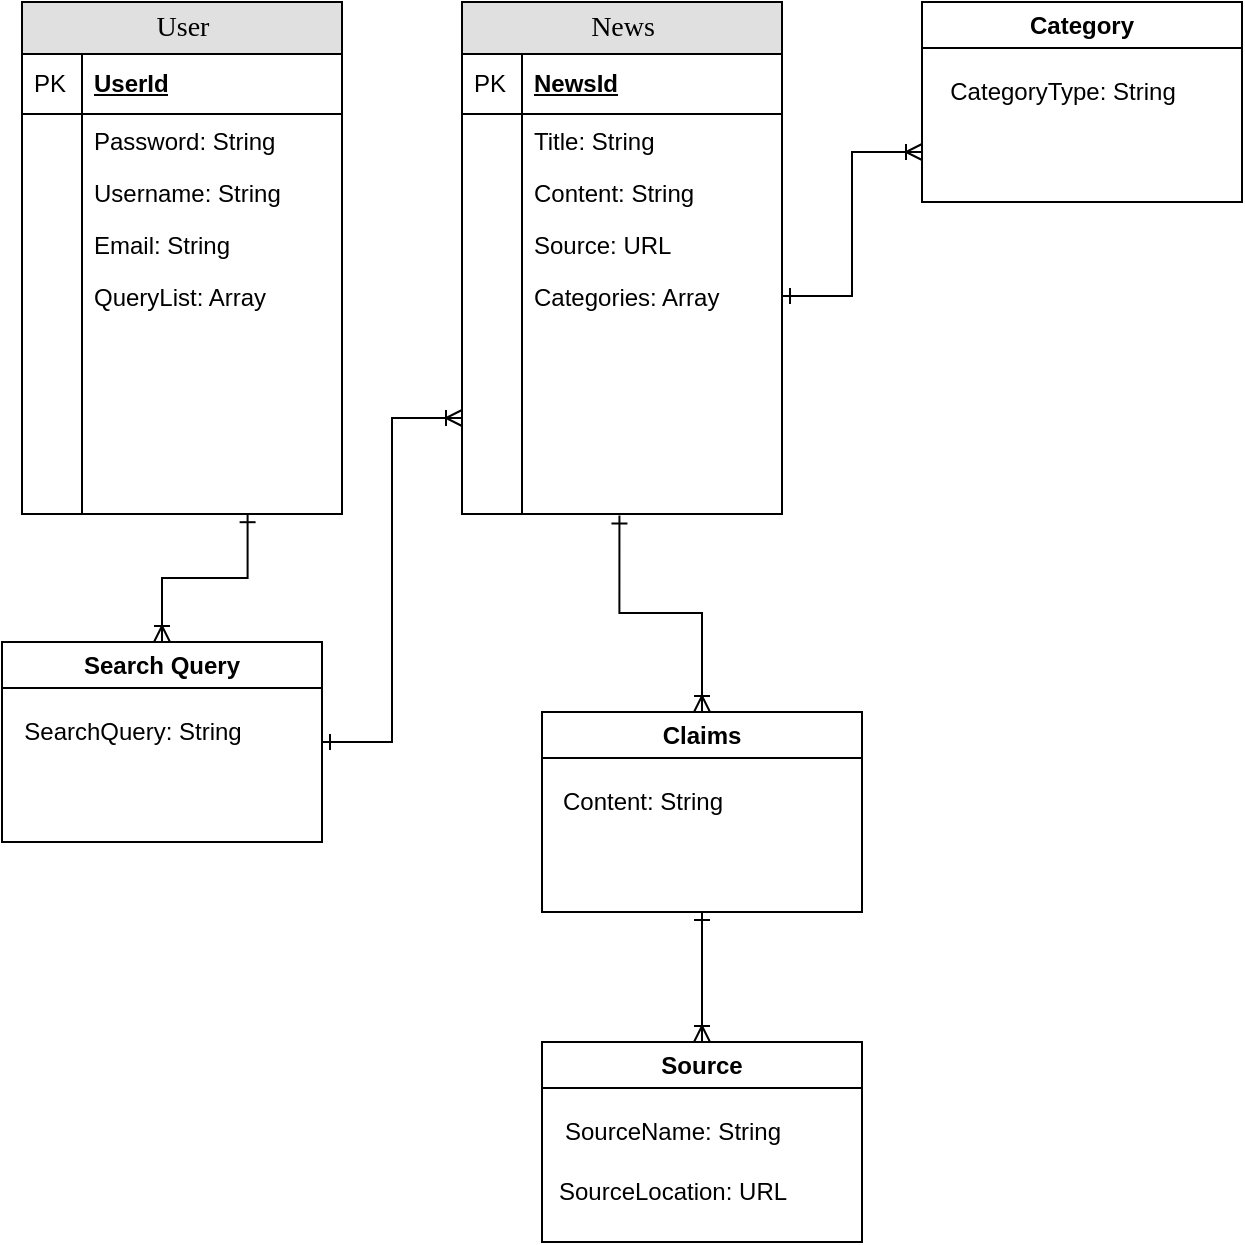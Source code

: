 <mxfile version="24.1.0" type="github">
  <diagram name="Page-1" id="e56a1550-8fbb-45ad-956c-1786394a9013">
    <mxGraphModel dx="2086" dy="1071" grid="1" gridSize="10" guides="1" tooltips="1" connect="1" arrows="1" fold="1" page="1" pageScale="1" pageWidth="1100" pageHeight="850" background="none" math="0" shadow="0">
      <root>
        <mxCell id="0" />
        <mxCell id="1" parent="0" />
        <mxCell id="2e49270ec7c68f3f-80" value="User" style="swimlane;html=1;fontStyle=0;childLayout=stackLayout;horizontal=1;startSize=26;fillColor=#e0e0e0;horizontalStack=0;resizeParent=1;resizeLast=0;collapsible=1;marginBottom=0;swimlaneFillColor=#ffffff;align=center;rounded=0;shadow=0;comic=0;labelBackgroundColor=none;strokeWidth=1;fontFamily=Verdana;fontSize=14" parent="1" vertex="1">
          <mxGeometry x="420" y="70" width="160" height="256" as="geometry" />
        </mxCell>
        <mxCell id="2e49270ec7c68f3f-81" value="UserId" style="shape=partialRectangle;top=0;left=0;right=0;bottom=1;html=1;align=left;verticalAlign=middle;fillColor=none;spacingLeft=34;spacingRight=4;whiteSpace=wrap;overflow=hidden;rotatable=0;points=[[0,0.5],[1,0.5]];portConstraint=eastwest;dropTarget=0;fontStyle=5;" parent="2e49270ec7c68f3f-80" vertex="1">
          <mxGeometry y="26" width="160" height="30" as="geometry" />
        </mxCell>
        <mxCell id="2e49270ec7c68f3f-82" value="PK" style="shape=partialRectangle;top=0;left=0;bottom=0;html=1;fillColor=none;align=left;verticalAlign=middle;spacingLeft=4;spacingRight=4;whiteSpace=wrap;overflow=hidden;rotatable=0;points=[];portConstraint=eastwest;part=1;" parent="2e49270ec7c68f3f-81" vertex="1" connectable="0">
          <mxGeometry width="30" height="30" as="geometry" />
        </mxCell>
        <mxCell id="2e49270ec7c68f3f-83" value="Password: String&lt;div&gt;&lt;br&gt;&lt;/div&gt;" style="shape=partialRectangle;top=0;left=0;right=0;bottom=0;html=1;align=left;verticalAlign=top;fillColor=none;spacingLeft=34;spacingRight=4;whiteSpace=wrap;overflow=hidden;rotatable=0;points=[[0,0.5],[1,0.5]];portConstraint=eastwest;dropTarget=0;" parent="2e49270ec7c68f3f-80" vertex="1">
          <mxGeometry y="56" width="160" height="26" as="geometry" />
        </mxCell>
        <mxCell id="2e49270ec7c68f3f-84" value="" style="shape=partialRectangle;top=0;left=0;bottom=0;html=1;fillColor=none;align=left;verticalAlign=top;spacingLeft=4;spacingRight=4;whiteSpace=wrap;overflow=hidden;rotatable=0;points=[];portConstraint=eastwest;part=1;" parent="2e49270ec7c68f3f-83" vertex="1" connectable="0">
          <mxGeometry width="30" height="26" as="geometry" />
        </mxCell>
        <mxCell id="2e49270ec7c68f3f-85" value="Username: String" style="shape=partialRectangle;top=0;left=0;right=0;bottom=0;html=1;align=left;verticalAlign=top;fillColor=none;spacingLeft=34;spacingRight=4;whiteSpace=wrap;overflow=hidden;rotatable=0;points=[[0,0.5],[1,0.5]];portConstraint=eastwest;dropTarget=0;" parent="2e49270ec7c68f3f-80" vertex="1">
          <mxGeometry y="82" width="160" height="26" as="geometry" />
        </mxCell>
        <mxCell id="2e49270ec7c68f3f-86" value="" style="shape=partialRectangle;top=0;left=0;bottom=0;html=1;fillColor=none;align=left;verticalAlign=top;spacingLeft=4;spacingRight=4;whiteSpace=wrap;overflow=hidden;rotatable=0;points=[];portConstraint=eastwest;part=1;" parent="2e49270ec7c68f3f-85" vertex="1" connectable="0">
          <mxGeometry width="30" height="26" as="geometry" />
        </mxCell>
        <mxCell id="2e49270ec7c68f3f-87" value="&lt;span style=&quot;font-size: 12.0px;&quot;&gt;Email: String&lt;/span&gt;" style="shape=partialRectangle;top=0;left=0;right=0;bottom=0;html=1;align=left;verticalAlign=top;fillColor=none;spacingLeft=34;spacingRight=4;whiteSpace=wrap;overflow=hidden;rotatable=0;points=[[0,0.5],[1,0.5]];portConstraint=eastwest;dropTarget=0;" parent="2e49270ec7c68f3f-80" vertex="1">
          <mxGeometry y="108" width="160" height="26" as="geometry" />
        </mxCell>
        <mxCell id="2e49270ec7c68f3f-88" value="" style="shape=partialRectangle;top=0;left=0;bottom=0;html=1;fillColor=none;align=left;verticalAlign=top;spacingLeft=4;spacingRight=4;whiteSpace=wrap;overflow=hidden;rotatable=0;points=[];portConstraint=eastwest;part=1;" parent="2e49270ec7c68f3f-87" vertex="1" connectable="0">
          <mxGeometry width="30" height="26" as="geometry" />
        </mxCell>
        <mxCell id="iremHpOYh2xU2GR0MmyN-1" value="&lt;span style=&quot;font-size: 12.0px;&quot;&gt;QueryList: Array&lt;/span&gt;" style="shape=partialRectangle;top=0;left=0;right=0;bottom=0;html=1;align=left;verticalAlign=top;fillColor=none;spacingLeft=34;spacingRight=4;whiteSpace=wrap;overflow=hidden;rotatable=0;points=[[0,0.5],[1,0.5]];portConstraint=eastwest;dropTarget=0;" vertex="1" parent="2e49270ec7c68f3f-80">
          <mxGeometry y="134" width="160" height="26" as="geometry" />
        </mxCell>
        <mxCell id="iremHpOYh2xU2GR0MmyN-2" value="" style="shape=partialRectangle;top=0;left=0;bottom=0;html=1;fillColor=none;align=left;verticalAlign=top;spacingLeft=4;spacingRight=4;whiteSpace=wrap;overflow=hidden;rotatable=0;points=[];portConstraint=eastwest;part=1;" vertex="1" connectable="0" parent="iremHpOYh2xU2GR0MmyN-1">
          <mxGeometry width="30" height="26" as="geometry" />
        </mxCell>
        <mxCell id="2e49270ec7c68f3f-89" value="" style="shape=partialRectangle;top=0;left=0;right=0;bottom=0;html=1;align=left;verticalAlign=top;fillColor=none;spacingLeft=34;spacingRight=4;whiteSpace=wrap;overflow=hidden;rotatable=0;points=[[0,0.5],[1,0.5]];portConstraint=eastwest;dropTarget=0;" parent="2e49270ec7c68f3f-80" vertex="1">
          <mxGeometry y="160" width="160" height="96" as="geometry" />
        </mxCell>
        <mxCell id="2e49270ec7c68f3f-90" value="" style="shape=partialRectangle;top=0;left=0;bottom=0;html=1;fillColor=none;align=left;verticalAlign=top;spacingLeft=4;spacingRight=4;whiteSpace=wrap;overflow=hidden;rotatable=0;points=[];portConstraint=eastwest;part=1;" parent="2e49270ec7c68f3f-89" vertex="1" connectable="0">
          <mxGeometry width="30" height="96" as="geometry" />
        </mxCell>
        <mxCell id="iremHpOYh2xU2GR0MmyN-3" value="News" style="swimlane;html=1;fontStyle=0;childLayout=stackLayout;horizontal=1;startSize=26;fillColor=#e0e0e0;horizontalStack=0;resizeParent=1;resizeLast=0;collapsible=1;marginBottom=0;swimlaneFillColor=#ffffff;align=center;rounded=0;shadow=0;comic=0;labelBackgroundColor=none;strokeWidth=1;fontFamily=Verdana;fontSize=14" vertex="1" parent="1">
          <mxGeometry x="640" y="70" width="160" height="256" as="geometry" />
        </mxCell>
        <mxCell id="iremHpOYh2xU2GR0MmyN-4" value="NewsId" style="shape=partialRectangle;top=0;left=0;right=0;bottom=1;html=1;align=left;verticalAlign=middle;fillColor=none;spacingLeft=34;spacingRight=4;whiteSpace=wrap;overflow=hidden;rotatable=0;points=[[0,0.5],[1,0.5]];portConstraint=eastwest;dropTarget=0;fontStyle=5;" vertex="1" parent="iremHpOYh2xU2GR0MmyN-3">
          <mxGeometry y="26" width="160" height="30" as="geometry" />
        </mxCell>
        <mxCell id="iremHpOYh2xU2GR0MmyN-5" value="PK" style="shape=partialRectangle;top=0;left=0;bottom=0;html=1;fillColor=none;align=left;verticalAlign=middle;spacingLeft=4;spacingRight=4;whiteSpace=wrap;overflow=hidden;rotatable=0;points=[];portConstraint=eastwest;part=1;" vertex="1" connectable="0" parent="iremHpOYh2xU2GR0MmyN-4">
          <mxGeometry width="30" height="30" as="geometry" />
        </mxCell>
        <mxCell id="iremHpOYh2xU2GR0MmyN-6" value="&lt;div&gt;Title: String&lt;/div&gt;" style="shape=partialRectangle;top=0;left=0;right=0;bottom=0;html=1;align=left;verticalAlign=top;fillColor=none;spacingLeft=34;spacingRight=4;whiteSpace=wrap;overflow=hidden;rotatable=0;points=[[0,0.5],[1,0.5]];portConstraint=eastwest;dropTarget=0;" vertex="1" parent="iremHpOYh2xU2GR0MmyN-3">
          <mxGeometry y="56" width="160" height="26" as="geometry" />
        </mxCell>
        <mxCell id="iremHpOYh2xU2GR0MmyN-7" value="" style="shape=partialRectangle;top=0;left=0;bottom=0;html=1;fillColor=none;align=left;verticalAlign=top;spacingLeft=4;spacingRight=4;whiteSpace=wrap;overflow=hidden;rotatable=0;points=[];portConstraint=eastwest;part=1;" vertex="1" connectable="0" parent="iremHpOYh2xU2GR0MmyN-6">
          <mxGeometry width="30" height="26" as="geometry" />
        </mxCell>
        <mxCell id="iremHpOYh2xU2GR0MmyN-8" value="Content: String" style="shape=partialRectangle;top=0;left=0;right=0;bottom=0;html=1;align=left;verticalAlign=top;fillColor=none;spacingLeft=34;spacingRight=4;whiteSpace=wrap;overflow=hidden;rotatable=0;points=[[0,0.5],[1,0.5]];portConstraint=eastwest;dropTarget=0;" vertex="1" parent="iremHpOYh2xU2GR0MmyN-3">
          <mxGeometry y="82" width="160" height="26" as="geometry" />
        </mxCell>
        <mxCell id="iremHpOYh2xU2GR0MmyN-9" value="" style="shape=partialRectangle;top=0;left=0;bottom=0;html=1;fillColor=none;align=left;verticalAlign=top;spacingLeft=4;spacingRight=4;whiteSpace=wrap;overflow=hidden;rotatable=0;points=[];portConstraint=eastwest;part=1;" vertex="1" connectable="0" parent="iremHpOYh2xU2GR0MmyN-8">
          <mxGeometry width="30" height="26" as="geometry" />
        </mxCell>
        <mxCell id="iremHpOYh2xU2GR0MmyN-10" value="&lt;span style=&quot;font-size: 12.0px;&quot;&gt;Source: URL&lt;/span&gt;" style="shape=partialRectangle;top=0;left=0;right=0;bottom=0;html=1;align=left;verticalAlign=top;fillColor=none;spacingLeft=34;spacingRight=4;whiteSpace=wrap;overflow=hidden;rotatable=0;points=[[0,0.5],[1,0.5]];portConstraint=eastwest;dropTarget=0;" vertex="1" parent="iremHpOYh2xU2GR0MmyN-3">
          <mxGeometry y="108" width="160" height="26" as="geometry" />
        </mxCell>
        <mxCell id="iremHpOYh2xU2GR0MmyN-11" value="" style="shape=partialRectangle;top=0;left=0;bottom=0;html=1;fillColor=none;align=left;verticalAlign=top;spacingLeft=4;spacingRight=4;whiteSpace=wrap;overflow=hidden;rotatable=0;points=[];portConstraint=eastwest;part=1;" vertex="1" connectable="0" parent="iremHpOYh2xU2GR0MmyN-10">
          <mxGeometry width="30" height="26" as="geometry" />
        </mxCell>
        <mxCell id="iremHpOYh2xU2GR0MmyN-27" value="&lt;span style=&quot;font-size: 12.0px;&quot;&gt;Categories: Array&lt;/span&gt;" style="shape=partialRectangle;top=0;left=0;right=0;bottom=0;html=1;align=left;verticalAlign=top;fillColor=none;spacingLeft=34;spacingRight=4;whiteSpace=wrap;overflow=hidden;rotatable=0;points=[[0,0.5],[1,0.5]];portConstraint=eastwest;dropTarget=0;" vertex="1" parent="iremHpOYh2xU2GR0MmyN-3">
          <mxGeometry y="134" width="160" height="26" as="geometry" />
        </mxCell>
        <mxCell id="iremHpOYh2xU2GR0MmyN-28" value="" style="shape=partialRectangle;top=0;left=0;bottom=0;html=1;fillColor=none;align=left;verticalAlign=top;spacingLeft=4;spacingRight=4;whiteSpace=wrap;overflow=hidden;rotatable=0;points=[];portConstraint=eastwest;part=1;" vertex="1" connectable="0" parent="iremHpOYh2xU2GR0MmyN-27">
          <mxGeometry width="30" height="26" as="geometry" />
        </mxCell>
        <mxCell id="iremHpOYh2xU2GR0MmyN-14" value="" style="shape=partialRectangle;top=0;left=0;right=0;bottom=0;html=1;align=left;verticalAlign=top;fillColor=none;spacingLeft=34;spacingRight=4;whiteSpace=wrap;overflow=hidden;rotatable=0;points=[[0,0.5],[1,0.5]];portConstraint=eastwest;dropTarget=0;" vertex="1" parent="iremHpOYh2xU2GR0MmyN-3">
          <mxGeometry y="160" width="160" height="96" as="geometry" />
        </mxCell>
        <mxCell id="iremHpOYh2xU2GR0MmyN-15" value="" style="shape=partialRectangle;top=0;left=0;bottom=0;html=1;fillColor=none;align=left;verticalAlign=top;spacingLeft=4;spacingRight=4;whiteSpace=wrap;overflow=hidden;rotatable=0;points=[];portConstraint=eastwest;part=1;" vertex="1" connectable="0" parent="iremHpOYh2xU2GR0MmyN-14">
          <mxGeometry width="30" height="96" as="geometry" />
        </mxCell>
        <mxCell id="iremHpOYh2xU2GR0MmyN-35" style="edgeStyle=orthogonalEdgeStyle;rounded=0;orthogonalLoop=1;jettySize=auto;html=1;exitX=0.5;exitY=1;exitDx=0;exitDy=0;entryX=0.5;entryY=0;entryDx=0;entryDy=0;startArrow=ERone;startFill=0;endArrow=ERoneToMany;endFill=0;" edge="1" parent="1" source="iremHpOYh2xU2GR0MmyN-16" target="iremHpOYh2xU2GR0MmyN-33">
          <mxGeometry relative="1" as="geometry" />
        </mxCell>
        <mxCell id="iremHpOYh2xU2GR0MmyN-16" value="Claims" style="swimlane;whiteSpace=wrap;html=1;" vertex="1" parent="1">
          <mxGeometry x="680" y="425" width="160" height="100" as="geometry" />
        </mxCell>
        <mxCell id="iremHpOYh2xU2GR0MmyN-17" value="Content: String" style="text;html=1;align=center;verticalAlign=middle;resizable=0;points=[];autosize=1;strokeColor=none;fillColor=none;" vertex="1" parent="iremHpOYh2xU2GR0MmyN-16">
          <mxGeometry y="30" width="100" height="30" as="geometry" />
        </mxCell>
        <mxCell id="iremHpOYh2xU2GR0MmyN-20" style="edgeStyle=orthogonalEdgeStyle;rounded=0;orthogonalLoop=1;jettySize=auto;html=1;exitX=0.5;exitY=0;exitDx=0;exitDy=0;entryX=0.492;entryY=1.008;entryDx=0;entryDy=0;entryPerimeter=0;endArrow=ERone;endFill=0;startArrow=ERoneToMany;startFill=0;" edge="1" parent="1" source="iremHpOYh2xU2GR0MmyN-16" target="iremHpOYh2xU2GR0MmyN-14">
          <mxGeometry relative="1" as="geometry" />
        </mxCell>
        <mxCell id="iremHpOYh2xU2GR0MmyN-23" style="edgeStyle=orthogonalEdgeStyle;rounded=0;orthogonalLoop=1;jettySize=auto;html=1;exitX=1;exitY=0.5;exitDx=0;exitDy=0;entryX=0;entryY=0.5;entryDx=0;entryDy=0;startArrow=ERone;startFill=0;endArrow=ERoneToMany;endFill=0;" edge="1" parent="1" source="iremHpOYh2xU2GR0MmyN-21" target="iremHpOYh2xU2GR0MmyN-14">
          <mxGeometry relative="1" as="geometry" />
        </mxCell>
        <mxCell id="iremHpOYh2xU2GR0MmyN-26" style="edgeStyle=orthogonalEdgeStyle;rounded=0;orthogonalLoop=1;jettySize=auto;html=1;exitX=0.5;exitY=0;exitDx=0;exitDy=0;entryX=0.705;entryY=1.001;entryDx=0;entryDy=0;entryPerimeter=0;endArrow=ERone;endFill=0;startArrow=ERoneToMany;startFill=0;" edge="1" parent="1" source="iremHpOYh2xU2GR0MmyN-21" target="2e49270ec7c68f3f-89">
          <mxGeometry relative="1" as="geometry" />
        </mxCell>
        <mxCell id="iremHpOYh2xU2GR0MmyN-21" value="Search Query" style="swimlane;whiteSpace=wrap;html=1;" vertex="1" parent="1">
          <mxGeometry x="410" y="390" width="160" height="100" as="geometry" />
        </mxCell>
        <mxCell id="iremHpOYh2xU2GR0MmyN-22" value="SearchQuery: String" style="text;html=1;align=center;verticalAlign=middle;resizable=0;points=[];autosize=1;strokeColor=none;fillColor=none;" vertex="1" parent="iremHpOYh2xU2GR0MmyN-21">
          <mxGeometry y="30" width="130" height="30" as="geometry" />
        </mxCell>
        <mxCell id="iremHpOYh2xU2GR0MmyN-29" value="Category" style="swimlane;whiteSpace=wrap;html=1;" vertex="1" parent="1">
          <mxGeometry x="870" y="70" width="160" height="100" as="geometry" />
        </mxCell>
        <mxCell id="iremHpOYh2xU2GR0MmyN-30" value="CategoryType: String" style="text;html=1;align=center;verticalAlign=middle;resizable=0;points=[];autosize=1;strokeColor=none;fillColor=none;" vertex="1" parent="iremHpOYh2xU2GR0MmyN-29">
          <mxGeometry y="30" width="140" height="30" as="geometry" />
        </mxCell>
        <mxCell id="iremHpOYh2xU2GR0MmyN-31" style="edgeStyle=orthogonalEdgeStyle;rounded=0;orthogonalLoop=1;jettySize=auto;html=1;exitX=1;exitY=0.5;exitDx=0;exitDy=0;entryX=0;entryY=0.75;entryDx=0;entryDy=0;startArrow=ERone;startFill=0;endArrow=ERoneToMany;endFill=0;" edge="1" parent="1" source="iremHpOYh2xU2GR0MmyN-27" target="iremHpOYh2xU2GR0MmyN-29">
          <mxGeometry relative="1" as="geometry" />
        </mxCell>
        <mxCell id="iremHpOYh2xU2GR0MmyN-33" value="Source" style="swimlane;whiteSpace=wrap;html=1;" vertex="1" parent="1">
          <mxGeometry x="680" y="590" width="160" height="100" as="geometry" />
        </mxCell>
        <mxCell id="iremHpOYh2xU2GR0MmyN-34" value="SourceName: String" style="text;html=1;align=center;verticalAlign=middle;resizable=0;points=[];autosize=1;strokeColor=none;fillColor=none;" vertex="1" parent="iremHpOYh2xU2GR0MmyN-33">
          <mxGeometry y="30" width="130" height="30" as="geometry" />
        </mxCell>
        <mxCell id="iremHpOYh2xU2GR0MmyN-36" value="SourceLocation: URL" style="text;html=1;align=center;verticalAlign=middle;resizable=0;points=[];autosize=1;strokeColor=none;fillColor=none;" vertex="1" parent="iremHpOYh2xU2GR0MmyN-33">
          <mxGeometry x="-5" y="60" width="140" height="30" as="geometry" />
        </mxCell>
      </root>
    </mxGraphModel>
  </diagram>
</mxfile>
